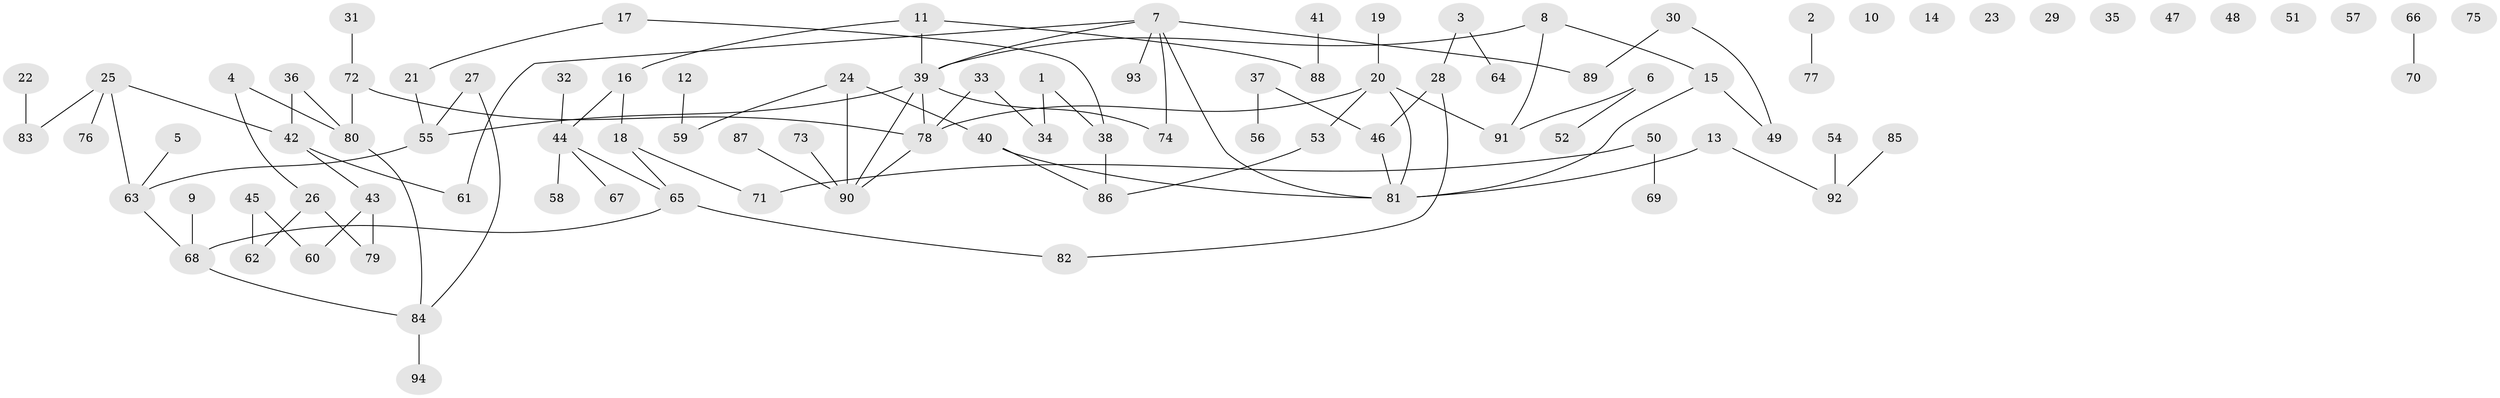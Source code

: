 // Generated by graph-tools (version 1.1) at 2025/40/03/09/25 04:40:14]
// undirected, 94 vertices, 100 edges
graph export_dot {
graph [start="1"]
  node [color=gray90,style=filled];
  1;
  2;
  3;
  4;
  5;
  6;
  7;
  8;
  9;
  10;
  11;
  12;
  13;
  14;
  15;
  16;
  17;
  18;
  19;
  20;
  21;
  22;
  23;
  24;
  25;
  26;
  27;
  28;
  29;
  30;
  31;
  32;
  33;
  34;
  35;
  36;
  37;
  38;
  39;
  40;
  41;
  42;
  43;
  44;
  45;
  46;
  47;
  48;
  49;
  50;
  51;
  52;
  53;
  54;
  55;
  56;
  57;
  58;
  59;
  60;
  61;
  62;
  63;
  64;
  65;
  66;
  67;
  68;
  69;
  70;
  71;
  72;
  73;
  74;
  75;
  76;
  77;
  78;
  79;
  80;
  81;
  82;
  83;
  84;
  85;
  86;
  87;
  88;
  89;
  90;
  91;
  92;
  93;
  94;
  1 -- 34;
  1 -- 38;
  2 -- 77;
  3 -- 28;
  3 -- 64;
  4 -- 26;
  4 -- 80;
  5 -- 63;
  6 -- 52;
  6 -- 91;
  7 -- 39;
  7 -- 61;
  7 -- 74;
  7 -- 81;
  7 -- 89;
  7 -- 93;
  8 -- 15;
  8 -- 39;
  8 -- 91;
  9 -- 68;
  11 -- 16;
  11 -- 39;
  11 -- 88;
  12 -- 59;
  13 -- 81;
  13 -- 92;
  15 -- 49;
  15 -- 81;
  16 -- 18;
  16 -- 44;
  17 -- 21;
  17 -- 38;
  18 -- 65;
  18 -- 71;
  19 -- 20;
  20 -- 53;
  20 -- 78;
  20 -- 81;
  20 -- 91;
  21 -- 55;
  22 -- 83;
  24 -- 40;
  24 -- 59;
  24 -- 90;
  25 -- 42;
  25 -- 63;
  25 -- 76;
  25 -- 83;
  26 -- 62;
  26 -- 79;
  27 -- 55;
  27 -- 84;
  28 -- 46;
  28 -- 82;
  30 -- 49;
  30 -- 89;
  31 -- 72;
  32 -- 44;
  33 -- 34;
  33 -- 78;
  36 -- 42;
  36 -- 80;
  37 -- 46;
  37 -- 56;
  38 -- 86;
  39 -- 55;
  39 -- 74;
  39 -- 78;
  39 -- 90;
  40 -- 81;
  40 -- 86;
  41 -- 88;
  42 -- 43;
  42 -- 61;
  43 -- 60;
  43 -- 79;
  44 -- 58;
  44 -- 65;
  44 -- 67;
  45 -- 60;
  45 -- 62;
  46 -- 81;
  50 -- 69;
  50 -- 71;
  53 -- 86;
  54 -- 92;
  55 -- 63;
  63 -- 68;
  65 -- 68;
  65 -- 82;
  66 -- 70;
  68 -- 84;
  72 -- 78;
  72 -- 80;
  73 -- 90;
  78 -- 90;
  80 -- 84;
  84 -- 94;
  85 -- 92;
  87 -- 90;
}
